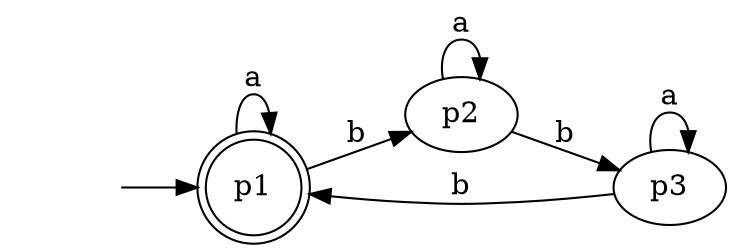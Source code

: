 digraph {
    rankdir = LR
    "" [shape = none]
    p1 [shape="doublecircle" ]
    "" -> p1
    p1 -> p2 [label="b"]
    p1 -> p1 [label="a"]
    p2 -> p2 [label="a"]
    p2 -> p3 [label="b"]
    p3 -> p3 [label="a"]
    p3 -> p1 [label="b"]
}